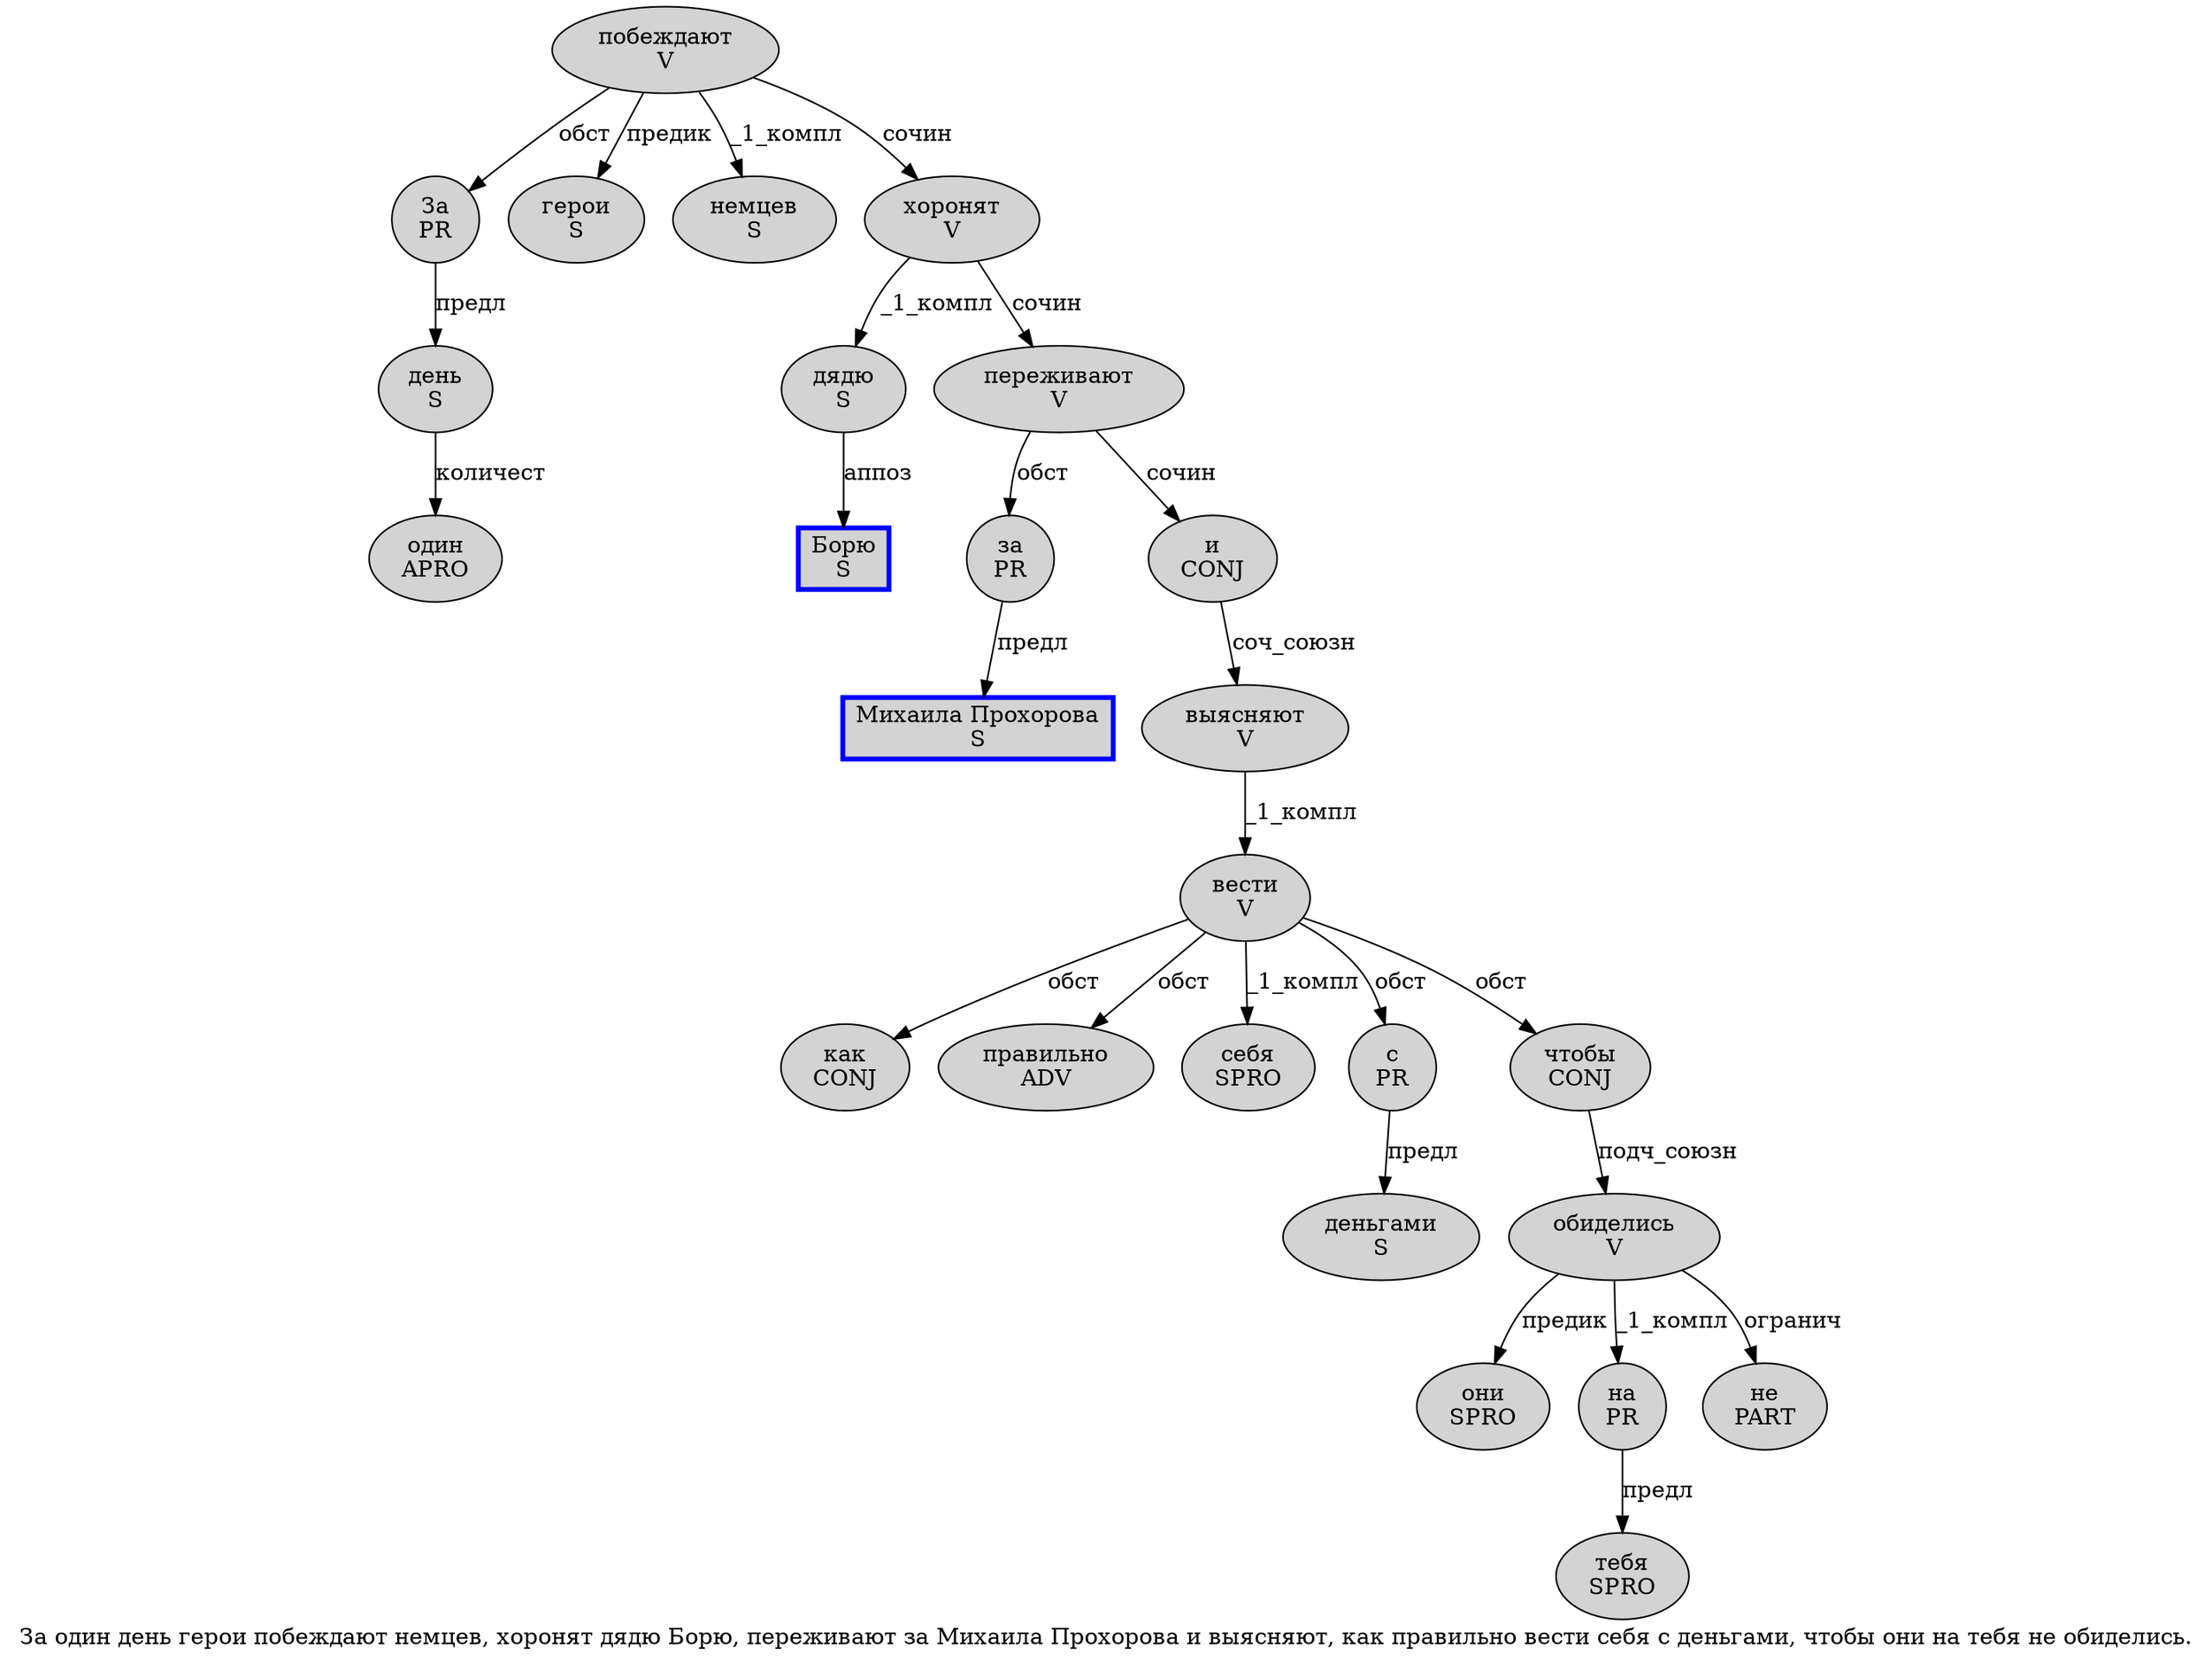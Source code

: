 digraph SENTENCE_1645 {
	graph [label="За один день герои побеждают немцев, хоронят дядю Борю, переживают за Михаила Прохорова и выясняют, как правильно вести себя с деньгами, чтобы они на тебя не обиделись."]
	node [style=filled]
		0 [label="За
PR" color="" fillcolor=lightgray penwidth=1 shape=ellipse]
		1 [label="один
APRO" color="" fillcolor=lightgray penwidth=1 shape=ellipse]
		2 [label="день
S" color="" fillcolor=lightgray penwidth=1 shape=ellipse]
		3 [label="герои
S" color="" fillcolor=lightgray penwidth=1 shape=ellipse]
		4 [label="побеждают
V" color="" fillcolor=lightgray penwidth=1 shape=ellipse]
		5 [label="немцев
S" color="" fillcolor=lightgray penwidth=1 shape=ellipse]
		7 [label="хоронят
V" color="" fillcolor=lightgray penwidth=1 shape=ellipse]
		8 [label="дядю
S" color="" fillcolor=lightgray penwidth=1 shape=ellipse]
		9 [label="Борю
S" color=blue fillcolor=lightgray penwidth=3 shape=box]
		11 [label="переживают
V" color="" fillcolor=lightgray penwidth=1 shape=ellipse]
		12 [label="за
PR" color="" fillcolor=lightgray penwidth=1 shape=ellipse]
		13 [label="Михаила Прохорова
S" color=blue fillcolor=lightgray penwidth=3 shape=box]
		14 [label="и
CONJ" color="" fillcolor=lightgray penwidth=1 shape=ellipse]
		15 [label="выясняют
V" color="" fillcolor=lightgray penwidth=1 shape=ellipse]
		17 [label="как
CONJ" color="" fillcolor=lightgray penwidth=1 shape=ellipse]
		18 [label="правильно
ADV" color="" fillcolor=lightgray penwidth=1 shape=ellipse]
		19 [label="вести
V" color="" fillcolor=lightgray penwidth=1 shape=ellipse]
		20 [label="себя
SPRO" color="" fillcolor=lightgray penwidth=1 shape=ellipse]
		21 [label="с
PR" color="" fillcolor=lightgray penwidth=1 shape=ellipse]
		22 [label="деньгами
S" color="" fillcolor=lightgray penwidth=1 shape=ellipse]
		24 [label="чтобы
CONJ" color="" fillcolor=lightgray penwidth=1 shape=ellipse]
		25 [label="они
SPRO" color="" fillcolor=lightgray penwidth=1 shape=ellipse]
		26 [label="на
PR" color="" fillcolor=lightgray penwidth=1 shape=ellipse]
		27 [label="тебя
SPRO" color="" fillcolor=lightgray penwidth=1 shape=ellipse]
		28 [label="не
PART" color="" fillcolor=lightgray penwidth=1 shape=ellipse]
		29 [label="обиделись
V" color="" fillcolor=lightgray penwidth=1 shape=ellipse]
			8 -> 9 [label="аппоз"]
			0 -> 2 [label="предл"]
			12 -> 13 [label="предл"]
			4 -> 0 [label="обст"]
			4 -> 3 [label="предик"]
			4 -> 5 [label="_1_компл"]
			4 -> 7 [label="сочин"]
			19 -> 17 [label="обст"]
			19 -> 18 [label="обст"]
			19 -> 20 [label="_1_компл"]
			19 -> 21 [label="обст"]
			19 -> 24 [label="обст"]
			29 -> 25 [label="предик"]
			29 -> 26 [label="_1_компл"]
			29 -> 28 [label="огранич"]
			26 -> 27 [label="предл"]
			11 -> 12 [label="обст"]
			11 -> 14 [label="сочин"]
			7 -> 8 [label="_1_компл"]
			7 -> 11 [label="сочин"]
			14 -> 15 [label="соч_союзн"]
			21 -> 22 [label="предл"]
			24 -> 29 [label="подч_союзн"]
			15 -> 19 [label="_1_компл"]
			2 -> 1 [label="количест"]
}